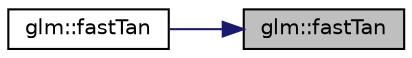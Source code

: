 digraph "glm::fastTan"
{
 // LATEX_PDF_SIZE
  edge [fontname="Helvetica",fontsize="10",labelfontname="Helvetica",labelfontsize="10"];
  node [fontname="Helvetica",fontsize="10",shape=record];
  rankdir="RL";
  Node1 [label="glm::fastTan",height=0.2,width=0.4,color="black", fillcolor="grey75", style="filled", fontcolor="black",tooltip=" "];
  Node1 -> Node2 [dir="back",color="midnightblue",fontsize="10",style="solid",fontname="Helvetica"];
  Node2 [label="glm::fastTan",height=0.2,width=0.4,color="black", fillcolor="white", style="filled",URL="$namespaceglm.html#ab443760a1fea463f298e522fd11974dd",tooltip=" "];
}
